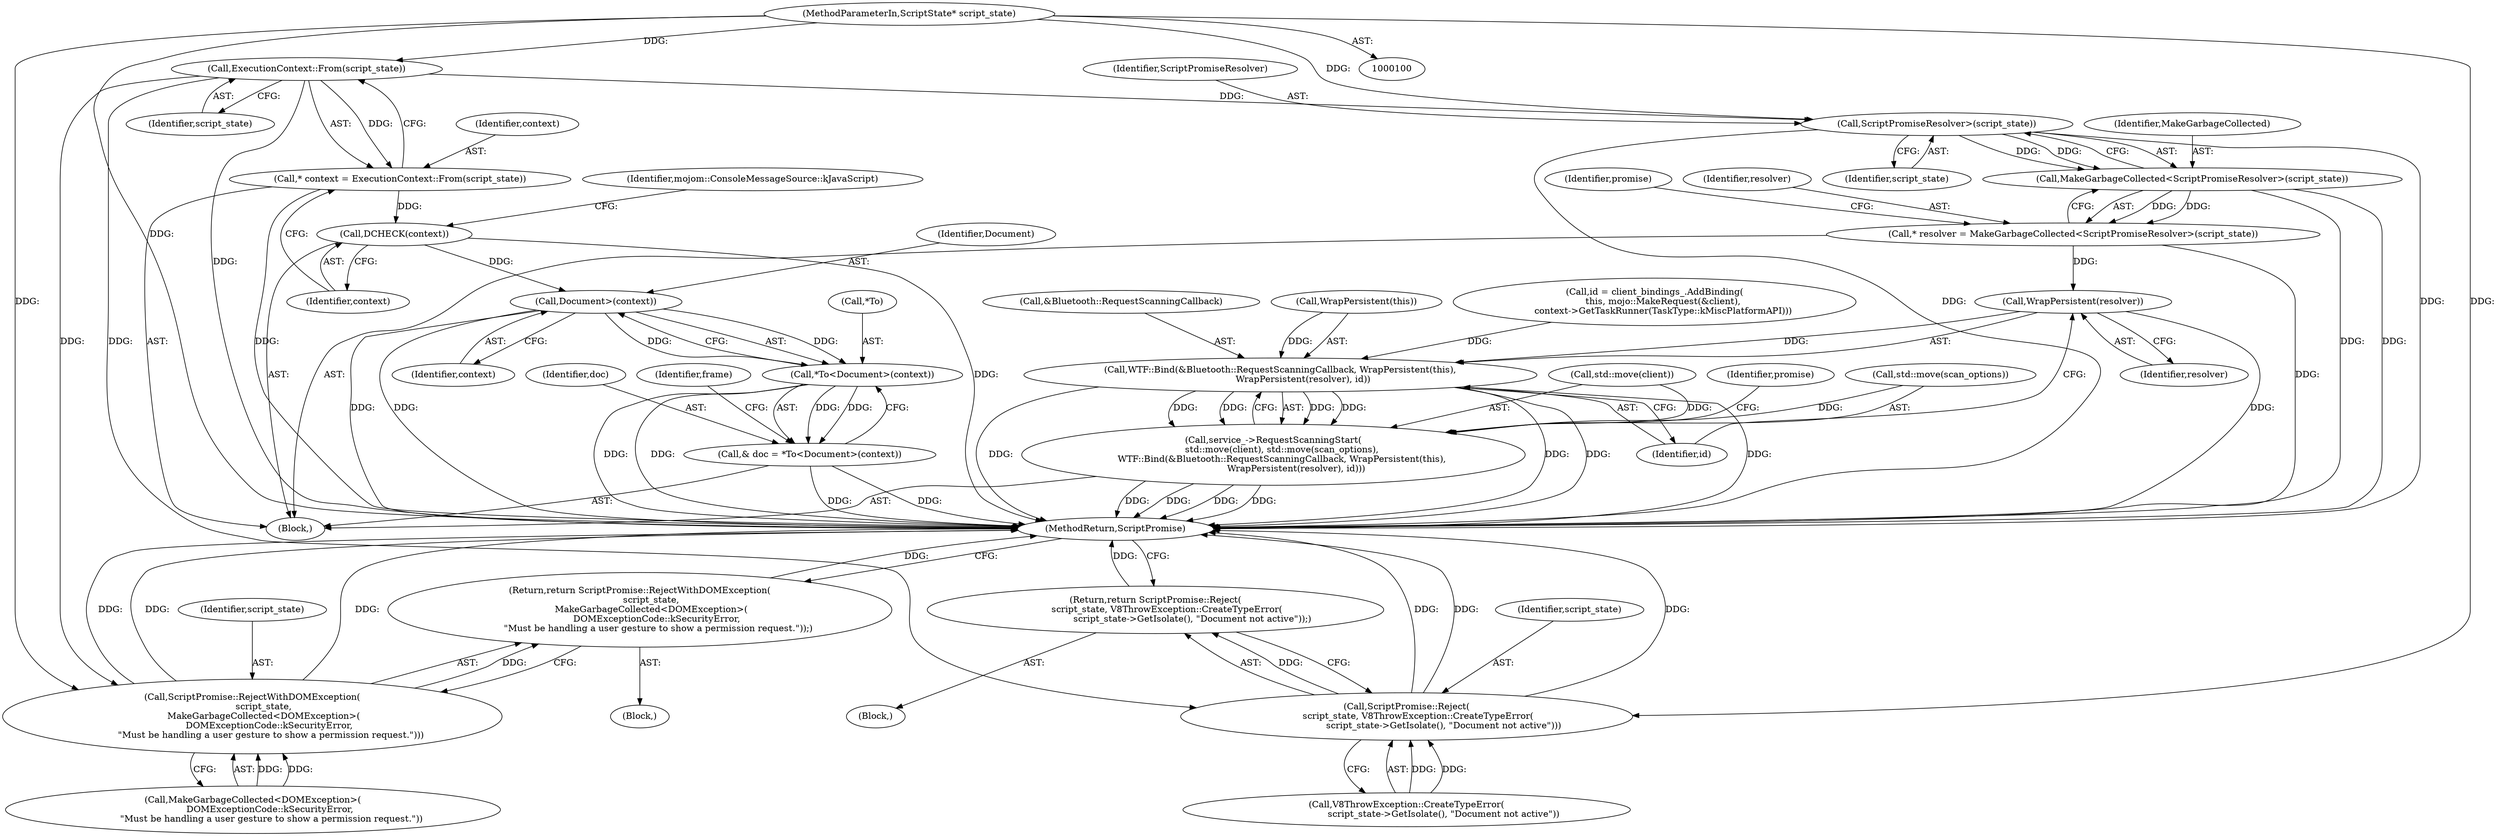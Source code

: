 digraph "0_Chrome_62154472bd2c43e1790dd1bd8a527c1db9118d88_5@pointer" {
"1000108" [label="(Call,ExecutionContext::From(script_state))"];
"1000101" [label="(MethodParameterIn,ScriptState* script_state)"];
"1000106" [label="(Call,* context = ExecutionContext::From(script_state))"];
"1000110" [label="(Call,DCHECK(context))"];
"1000125" [label="(Call,Document>(context))"];
"1000122" [label="(Call,*To<Document>(context))"];
"1000120" [label="(Call,& doc = *To<Document>(context))"];
"1000137" [label="(Call,ScriptPromise::Reject(\n        script_state, V8ThrowException::CreateTypeError(\n                          script_state->GetIsolate(), \"Document not active\")))"];
"1000136" [label="(Return,return ScriptPromise::Reject(\n        script_state, V8ThrowException::CreateTypeError(\n                          script_state->GetIsolate(), \"Document not active\"));)"];
"1000148" [label="(Call,ScriptPromise::RejectWithDOMException(\n        script_state,\n        MakeGarbageCollected<DOMException>(\n            DOMExceptionCode::kSecurityError,\n             \"Must be handling a user gesture to show a permission request.\")))"];
"1000147" [label="(Return,return ScriptPromise::RejectWithDOMException(\n        script_state,\n        MakeGarbageCollected<DOMException>(\n            DOMExceptionCode::kSecurityError,\n             \"Must be handling a user gesture to show a permission request.\"));)"];
"1000187" [label="(Call,ScriptPromiseResolver>(script_state))"];
"1000185" [label="(Call,MakeGarbageCollected<ScriptPromiseResolver>(script_state))"];
"1000183" [label="(Call,* resolver = MakeGarbageCollected<ScriptPromiseResolver>(script_state))"];
"1000215" [label="(Call,WrapPersistent(resolver))"];
"1000210" [label="(Call,WTF::Bind(&Bluetooth::RequestScanningCallback, WrapPersistent(this),\n                WrapPersistent(resolver), id))"];
"1000205" [label="(Call,service_->RequestScanningStart(\n      std::move(client), std::move(scan_options),\n      WTF::Bind(&Bluetooth::RequestScanningCallback, WrapPersistent(this),\n                WrapPersistent(resolver), id)))"];
"1000150" [label="(Call,MakeGarbageCollected<DOMException>(\n            DOMExceptionCode::kSecurityError,\n             \"Must be handling a user gesture to show a permission request.\"))"];
"1000120" [label="(Call,& doc = *To<Document>(context))"];
"1000137" [label="(Call,ScriptPromise::Reject(\n        script_state, V8ThrowException::CreateTypeError(\n                          script_state->GetIsolate(), \"Document not active\")))"];
"1000109" [label="(Identifier,script_state)"];
"1000149" [label="(Identifier,script_state)"];
"1000121" [label="(Identifier,doc)"];
"1000126" [label="(Identifier,Document)"];
"1000147" [label="(Return,return ScriptPromise::RejectWithDOMException(\n        script_state,\n        MakeGarbageCollected<DOMException>(\n            DOMExceptionCode::kSecurityError,\n             \"Must be handling a user gesture to show a permission request.\"));)"];
"1000146" [label="(Block,)"];
"1000211" [label="(Call,&Bluetooth::RequestScanningCallback)"];
"1000219" [label="(Identifier,promise)"];
"1000213" [label="(Call,WrapPersistent(this))"];
"1000184" [label="(Identifier,resolver)"];
"1000208" [label="(Call,std::move(scan_options))"];
"1000122" [label="(Call,*To<Document>(context))"];
"1000101" [label="(MethodParameterIn,ScriptState* script_state)"];
"1000127" [label="(Identifier,context)"];
"1000189" [label="(Identifier,script_state)"];
"1000192" [label="(Identifier,promise)"];
"1000210" [label="(Call,WTF::Bind(&Bluetooth::RequestScanningCallback, WrapPersistent(this),\n                WrapPersistent(resolver), id))"];
"1000139" [label="(Call,V8ThrowException::CreateTypeError(\n                          script_state->GetIsolate(), \"Document not active\"))"];
"1000216" [label="(Identifier,resolver)"];
"1000125" [label="(Call,Document>(context))"];
"1000114" [label="(Identifier,mojom::ConsoleMessageSource::kJavaScript)"];
"1000107" [label="(Identifier,context)"];
"1000186" [label="(Identifier,MakeGarbageCollected)"];
"1000136" [label="(Return,return ScriptPromise::Reject(\n        script_state, V8ThrowException::CreateTypeError(\n                          script_state->GetIsolate(), \"Document not active\"));)"];
"1000104" [label="(Block,)"];
"1000188" [label="(Identifier,ScriptPromiseResolver)"];
"1000187" [label="(Call,ScriptPromiseResolver>(script_state))"];
"1000148" [label="(Call,ScriptPromise::RejectWithDOMException(\n        script_state,\n        MakeGarbageCollected<DOMException>(\n            DOMExceptionCode::kSecurityError,\n             \"Must be handling a user gesture to show a permission request.\")))"];
"1000106" [label="(Call,* context = ExecutionContext::From(script_state))"];
"1000123" [label="(Call,*To)"];
"1000183" [label="(Call,* resolver = MakeGarbageCollected<ScriptPromiseResolver>(script_state))"];
"1000220" [label="(MethodReturn,ScriptPromise)"];
"1000138" [label="(Identifier,script_state)"];
"1000111" [label="(Identifier,context)"];
"1000206" [label="(Call,std::move(client))"];
"1000108" [label="(Call,ExecutionContext::From(script_state))"];
"1000215" [label="(Call,WrapPersistent(resolver))"];
"1000135" [label="(Block,)"];
"1000205" [label="(Call,service_->RequestScanningStart(\n      std::move(client), std::move(scan_options),\n      WTF::Bind(&Bluetooth::RequestScanningCallback, WrapPersistent(this),\n                WrapPersistent(resolver), id)))"];
"1000196" [label="(Call,id = client_bindings_.AddBinding(\n      this, mojo::MakeRequest(&client),\n      context->GetTaskRunner(TaskType::kMiscPlatformAPI)))"];
"1000130" [label="(Identifier,frame)"];
"1000217" [label="(Identifier,id)"];
"1000185" [label="(Call,MakeGarbageCollected<ScriptPromiseResolver>(script_state))"];
"1000110" [label="(Call,DCHECK(context))"];
"1000108" -> "1000106"  [label="AST: "];
"1000108" -> "1000109"  [label="CFG: "];
"1000109" -> "1000108"  [label="AST: "];
"1000106" -> "1000108"  [label="CFG: "];
"1000108" -> "1000220"  [label="DDG: "];
"1000108" -> "1000106"  [label="DDG: "];
"1000101" -> "1000108"  [label="DDG: "];
"1000108" -> "1000137"  [label="DDG: "];
"1000108" -> "1000148"  [label="DDG: "];
"1000108" -> "1000187"  [label="DDG: "];
"1000101" -> "1000100"  [label="AST: "];
"1000101" -> "1000220"  [label="DDG: "];
"1000101" -> "1000137"  [label="DDG: "];
"1000101" -> "1000148"  [label="DDG: "];
"1000101" -> "1000187"  [label="DDG: "];
"1000106" -> "1000104"  [label="AST: "];
"1000107" -> "1000106"  [label="AST: "];
"1000111" -> "1000106"  [label="CFG: "];
"1000106" -> "1000220"  [label="DDG: "];
"1000106" -> "1000110"  [label="DDG: "];
"1000110" -> "1000104"  [label="AST: "];
"1000110" -> "1000111"  [label="CFG: "];
"1000111" -> "1000110"  [label="AST: "];
"1000114" -> "1000110"  [label="CFG: "];
"1000110" -> "1000220"  [label="DDG: "];
"1000110" -> "1000125"  [label="DDG: "];
"1000125" -> "1000122"  [label="AST: "];
"1000125" -> "1000127"  [label="CFG: "];
"1000126" -> "1000125"  [label="AST: "];
"1000127" -> "1000125"  [label="AST: "];
"1000122" -> "1000125"  [label="CFG: "];
"1000125" -> "1000220"  [label="DDG: "];
"1000125" -> "1000220"  [label="DDG: "];
"1000125" -> "1000122"  [label="DDG: "];
"1000125" -> "1000122"  [label="DDG: "];
"1000122" -> "1000120"  [label="AST: "];
"1000123" -> "1000122"  [label="AST: "];
"1000120" -> "1000122"  [label="CFG: "];
"1000122" -> "1000220"  [label="DDG: "];
"1000122" -> "1000220"  [label="DDG: "];
"1000122" -> "1000120"  [label="DDG: "];
"1000122" -> "1000120"  [label="DDG: "];
"1000120" -> "1000104"  [label="AST: "];
"1000121" -> "1000120"  [label="AST: "];
"1000130" -> "1000120"  [label="CFG: "];
"1000120" -> "1000220"  [label="DDG: "];
"1000120" -> "1000220"  [label="DDG: "];
"1000137" -> "1000136"  [label="AST: "];
"1000137" -> "1000139"  [label="CFG: "];
"1000138" -> "1000137"  [label="AST: "];
"1000139" -> "1000137"  [label="AST: "];
"1000136" -> "1000137"  [label="CFG: "];
"1000137" -> "1000220"  [label="DDG: "];
"1000137" -> "1000220"  [label="DDG: "];
"1000137" -> "1000220"  [label="DDG: "];
"1000137" -> "1000136"  [label="DDG: "];
"1000139" -> "1000137"  [label="DDG: "];
"1000139" -> "1000137"  [label="DDG: "];
"1000136" -> "1000135"  [label="AST: "];
"1000220" -> "1000136"  [label="CFG: "];
"1000136" -> "1000220"  [label="DDG: "];
"1000148" -> "1000147"  [label="AST: "];
"1000148" -> "1000150"  [label="CFG: "];
"1000149" -> "1000148"  [label="AST: "];
"1000150" -> "1000148"  [label="AST: "];
"1000147" -> "1000148"  [label="CFG: "];
"1000148" -> "1000220"  [label="DDG: "];
"1000148" -> "1000220"  [label="DDG: "];
"1000148" -> "1000220"  [label="DDG: "];
"1000148" -> "1000147"  [label="DDG: "];
"1000150" -> "1000148"  [label="DDG: "];
"1000150" -> "1000148"  [label="DDG: "];
"1000147" -> "1000146"  [label="AST: "];
"1000220" -> "1000147"  [label="CFG: "];
"1000147" -> "1000220"  [label="DDG: "];
"1000187" -> "1000185"  [label="AST: "];
"1000187" -> "1000189"  [label="CFG: "];
"1000188" -> "1000187"  [label="AST: "];
"1000189" -> "1000187"  [label="AST: "];
"1000185" -> "1000187"  [label="CFG: "];
"1000187" -> "1000220"  [label="DDG: "];
"1000187" -> "1000220"  [label="DDG: "];
"1000187" -> "1000185"  [label="DDG: "];
"1000187" -> "1000185"  [label="DDG: "];
"1000185" -> "1000183"  [label="AST: "];
"1000186" -> "1000185"  [label="AST: "];
"1000183" -> "1000185"  [label="CFG: "];
"1000185" -> "1000220"  [label="DDG: "];
"1000185" -> "1000220"  [label="DDG: "];
"1000185" -> "1000183"  [label="DDG: "];
"1000185" -> "1000183"  [label="DDG: "];
"1000183" -> "1000104"  [label="AST: "];
"1000184" -> "1000183"  [label="AST: "];
"1000192" -> "1000183"  [label="CFG: "];
"1000183" -> "1000220"  [label="DDG: "];
"1000183" -> "1000215"  [label="DDG: "];
"1000215" -> "1000210"  [label="AST: "];
"1000215" -> "1000216"  [label="CFG: "];
"1000216" -> "1000215"  [label="AST: "];
"1000217" -> "1000215"  [label="CFG: "];
"1000215" -> "1000220"  [label="DDG: "];
"1000215" -> "1000210"  [label="DDG: "];
"1000210" -> "1000205"  [label="AST: "];
"1000210" -> "1000217"  [label="CFG: "];
"1000211" -> "1000210"  [label="AST: "];
"1000213" -> "1000210"  [label="AST: "];
"1000217" -> "1000210"  [label="AST: "];
"1000205" -> "1000210"  [label="CFG: "];
"1000210" -> "1000220"  [label="DDG: "];
"1000210" -> "1000220"  [label="DDG: "];
"1000210" -> "1000220"  [label="DDG: "];
"1000210" -> "1000220"  [label="DDG: "];
"1000210" -> "1000205"  [label="DDG: "];
"1000210" -> "1000205"  [label="DDG: "];
"1000210" -> "1000205"  [label="DDG: "];
"1000210" -> "1000205"  [label="DDG: "];
"1000213" -> "1000210"  [label="DDG: "];
"1000196" -> "1000210"  [label="DDG: "];
"1000205" -> "1000104"  [label="AST: "];
"1000206" -> "1000205"  [label="AST: "];
"1000208" -> "1000205"  [label="AST: "];
"1000219" -> "1000205"  [label="CFG: "];
"1000205" -> "1000220"  [label="DDG: "];
"1000205" -> "1000220"  [label="DDG: "];
"1000205" -> "1000220"  [label="DDG: "];
"1000205" -> "1000220"  [label="DDG: "];
"1000206" -> "1000205"  [label="DDG: "];
"1000208" -> "1000205"  [label="DDG: "];
}
